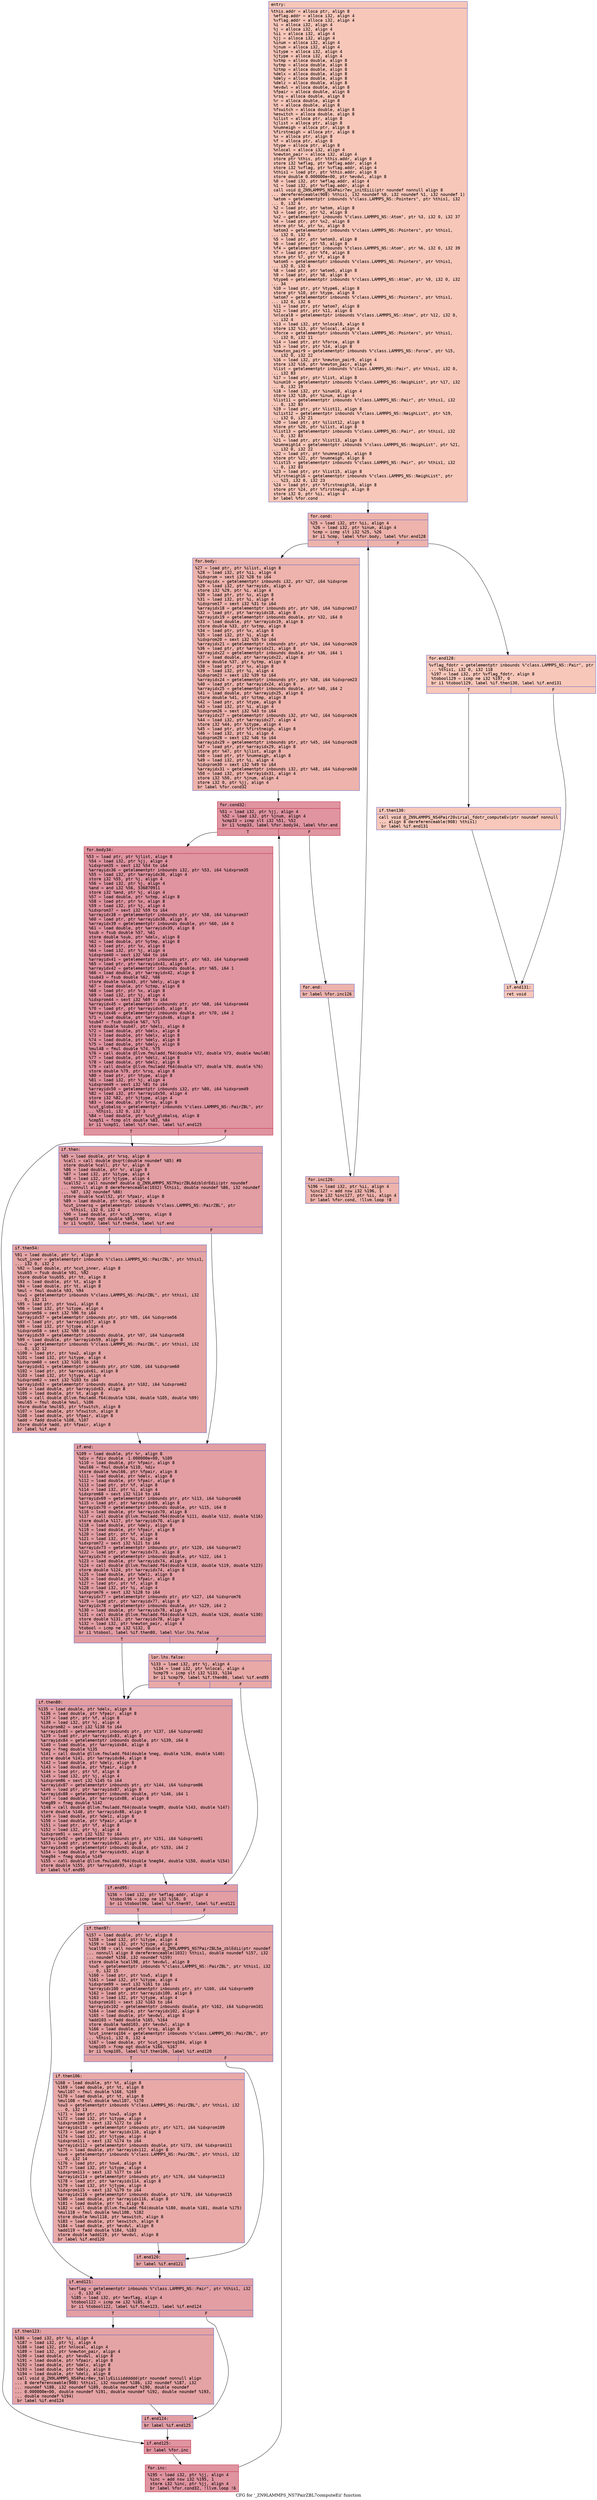 digraph "CFG for '_ZN9LAMMPS_NS7PairZBL7computeEii' function" {
	label="CFG for '_ZN9LAMMPS_NS7PairZBL7computeEii' function";

	Node0x55e9958225e0 [shape=record,color="#3d50c3ff", style=filled, fillcolor="#ec7f6370" fontname="Courier",label="{entry:\l|  %this.addr = alloca ptr, align 8\l  %eflag.addr = alloca i32, align 4\l  %vflag.addr = alloca i32, align 4\l  %i = alloca i32, align 4\l  %j = alloca i32, align 4\l  %ii = alloca i32, align 4\l  %jj = alloca i32, align 4\l  %inum = alloca i32, align 4\l  %jnum = alloca i32, align 4\l  %itype = alloca i32, align 4\l  %jtype = alloca i32, align 4\l  %xtmp = alloca double, align 8\l  %ytmp = alloca double, align 8\l  %ztmp = alloca double, align 8\l  %delx = alloca double, align 8\l  %dely = alloca double, align 8\l  %delz = alloca double, align 8\l  %evdwl = alloca double, align 8\l  %fpair = alloca double, align 8\l  %rsq = alloca double, align 8\l  %r = alloca double, align 8\l  %t = alloca double, align 8\l  %fswitch = alloca double, align 8\l  %eswitch = alloca double, align 8\l  %ilist = alloca ptr, align 8\l  %jlist = alloca ptr, align 8\l  %numneigh = alloca ptr, align 8\l  %firstneigh = alloca ptr, align 8\l  %x = alloca ptr, align 8\l  %f = alloca ptr, align 8\l  %type = alloca ptr, align 8\l  %nlocal = alloca i32, align 4\l  %newton_pair = alloca i32, align 4\l  store ptr %this, ptr %this.addr, align 8\l  store i32 %eflag, ptr %eflag.addr, align 4\l  store i32 %vflag, ptr %vflag.addr, align 4\l  %this1 = load ptr, ptr %this.addr, align 8\l  store double 0.000000e+00, ptr %evdwl, align 8\l  %0 = load i32, ptr %eflag.addr, align 4\l  %1 = load i32, ptr %vflag.addr, align 4\l  call void @_ZN9LAMMPS_NS4Pair7ev_initEiii(ptr noundef nonnull align 8\l... dereferenceable(908) %this1, i32 noundef %0, i32 noundef %1, i32 noundef 1)\l  %atom = getelementptr inbounds %\"class.LAMMPS_NS::Pointers\", ptr %this1, i32\l... 0, i32 6\l  %2 = load ptr, ptr %atom, align 8\l  %3 = load ptr, ptr %2, align 8\l  %x2 = getelementptr inbounds %\"class.LAMMPS_NS::Atom\", ptr %3, i32 0, i32 37\l  %4 = load ptr, ptr %x2, align 8\l  store ptr %4, ptr %x, align 8\l  %atom3 = getelementptr inbounds %\"class.LAMMPS_NS::Pointers\", ptr %this1,\l... i32 0, i32 6\l  %5 = load ptr, ptr %atom3, align 8\l  %6 = load ptr, ptr %5, align 8\l  %f4 = getelementptr inbounds %\"class.LAMMPS_NS::Atom\", ptr %6, i32 0, i32 39\l  %7 = load ptr, ptr %f4, align 8\l  store ptr %7, ptr %f, align 8\l  %atom5 = getelementptr inbounds %\"class.LAMMPS_NS::Pointers\", ptr %this1,\l... i32 0, i32 6\l  %8 = load ptr, ptr %atom5, align 8\l  %9 = load ptr, ptr %8, align 8\l  %type6 = getelementptr inbounds %\"class.LAMMPS_NS::Atom\", ptr %9, i32 0, i32\l... 34\l  %10 = load ptr, ptr %type6, align 8\l  store ptr %10, ptr %type, align 8\l  %atom7 = getelementptr inbounds %\"class.LAMMPS_NS::Pointers\", ptr %this1,\l... i32 0, i32 6\l  %11 = load ptr, ptr %atom7, align 8\l  %12 = load ptr, ptr %11, align 8\l  %nlocal8 = getelementptr inbounds %\"class.LAMMPS_NS::Atom\", ptr %12, i32 0,\l... i32 4\l  %13 = load i32, ptr %nlocal8, align 8\l  store i32 %13, ptr %nlocal, align 4\l  %force = getelementptr inbounds %\"class.LAMMPS_NS::Pointers\", ptr %this1,\l... i32 0, i32 11\l  %14 = load ptr, ptr %force, align 8\l  %15 = load ptr, ptr %14, align 8\l  %newton_pair9 = getelementptr inbounds %\"class.LAMMPS_NS::Force\", ptr %15,\l... i32 0, i32 22\l  %16 = load i32, ptr %newton_pair9, align 4\l  store i32 %16, ptr %newton_pair, align 4\l  %list = getelementptr inbounds %\"class.LAMMPS_NS::Pair\", ptr %this1, i32 0,\l... i32 83\l  %17 = load ptr, ptr %list, align 8\l  %inum10 = getelementptr inbounds %\"class.LAMMPS_NS::NeighList\", ptr %17, i32\l... 0, i32 19\l  %18 = load i32, ptr %inum10, align 4\l  store i32 %18, ptr %inum, align 4\l  %list11 = getelementptr inbounds %\"class.LAMMPS_NS::Pair\", ptr %this1, i32\l... 0, i32 83\l  %19 = load ptr, ptr %list11, align 8\l  %ilist12 = getelementptr inbounds %\"class.LAMMPS_NS::NeighList\", ptr %19,\l... i32 0, i32 21\l  %20 = load ptr, ptr %ilist12, align 8\l  store ptr %20, ptr %ilist, align 8\l  %list13 = getelementptr inbounds %\"class.LAMMPS_NS::Pair\", ptr %this1, i32\l... 0, i32 83\l  %21 = load ptr, ptr %list13, align 8\l  %numneigh14 = getelementptr inbounds %\"class.LAMMPS_NS::NeighList\", ptr %21,\l... i32 0, i32 22\l  %22 = load ptr, ptr %numneigh14, align 8\l  store ptr %22, ptr %numneigh, align 8\l  %list15 = getelementptr inbounds %\"class.LAMMPS_NS::Pair\", ptr %this1, i32\l... 0, i32 83\l  %23 = load ptr, ptr %list15, align 8\l  %firstneigh16 = getelementptr inbounds %\"class.LAMMPS_NS::NeighList\", ptr\l... %23, i32 0, i32 23\l  %24 = load ptr, ptr %firstneigh16, align 8\l  store ptr %24, ptr %firstneigh, align 8\l  store i32 0, ptr %ii, align 4\l  br label %for.cond\l}"];
	Node0x55e9958225e0 -> Node0x55e99581e4f0[tooltip="entry -> for.cond\nProbability 100.00%" ];
	Node0x55e99581e4f0 [shape=record,color="#3d50c3ff", style=filled, fillcolor="#d6524470" fontname="Courier",label="{for.cond:\l|  %25 = load i32, ptr %ii, align 4\l  %26 = load i32, ptr %inum, align 4\l  %cmp = icmp slt i32 %25, %26\l  br i1 %cmp, label %for.body, label %for.end128\l|{<s0>T|<s1>F}}"];
	Node0x55e99581e4f0:s0 -> Node0x55e99581e790[tooltip="for.cond -> for.body\nProbability 96.88%" ];
	Node0x55e99581e4f0:s1 -> Node0x55e99581e810[tooltip="for.cond -> for.end128\nProbability 3.12%" ];
	Node0x55e99581e790 [shape=record,color="#3d50c3ff", style=filled, fillcolor="#d6524470" fontname="Courier",label="{for.body:\l|  %27 = load ptr, ptr %ilist, align 8\l  %28 = load i32, ptr %ii, align 4\l  %idxprom = sext i32 %28 to i64\l  %arrayidx = getelementptr inbounds i32, ptr %27, i64 %idxprom\l  %29 = load i32, ptr %arrayidx, align 4\l  store i32 %29, ptr %i, align 4\l  %30 = load ptr, ptr %x, align 8\l  %31 = load i32, ptr %i, align 4\l  %idxprom17 = sext i32 %31 to i64\l  %arrayidx18 = getelementptr inbounds ptr, ptr %30, i64 %idxprom17\l  %32 = load ptr, ptr %arrayidx18, align 8\l  %arrayidx19 = getelementptr inbounds double, ptr %32, i64 0\l  %33 = load double, ptr %arrayidx19, align 8\l  store double %33, ptr %xtmp, align 8\l  %34 = load ptr, ptr %x, align 8\l  %35 = load i32, ptr %i, align 4\l  %idxprom20 = sext i32 %35 to i64\l  %arrayidx21 = getelementptr inbounds ptr, ptr %34, i64 %idxprom20\l  %36 = load ptr, ptr %arrayidx21, align 8\l  %arrayidx22 = getelementptr inbounds double, ptr %36, i64 1\l  %37 = load double, ptr %arrayidx22, align 8\l  store double %37, ptr %ytmp, align 8\l  %38 = load ptr, ptr %x, align 8\l  %39 = load i32, ptr %i, align 4\l  %idxprom23 = sext i32 %39 to i64\l  %arrayidx24 = getelementptr inbounds ptr, ptr %38, i64 %idxprom23\l  %40 = load ptr, ptr %arrayidx24, align 8\l  %arrayidx25 = getelementptr inbounds double, ptr %40, i64 2\l  %41 = load double, ptr %arrayidx25, align 8\l  store double %41, ptr %ztmp, align 8\l  %42 = load ptr, ptr %type, align 8\l  %43 = load i32, ptr %i, align 4\l  %idxprom26 = sext i32 %43 to i64\l  %arrayidx27 = getelementptr inbounds i32, ptr %42, i64 %idxprom26\l  %44 = load i32, ptr %arrayidx27, align 4\l  store i32 %44, ptr %itype, align 4\l  %45 = load ptr, ptr %firstneigh, align 8\l  %46 = load i32, ptr %i, align 4\l  %idxprom28 = sext i32 %46 to i64\l  %arrayidx29 = getelementptr inbounds ptr, ptr %45, i64 %idxprom28\l  %47 = load ptr, ptr %arrayidx29, align 8\l  store ptr %47, ptr %jlist, align 8\l  %48 = load ptr, ptr %numneigh, align 8\l  %49 = load i32, ptr %i, align 4\l  %idxprom30 = sext i32 %49 to i64\l  %arrayidx31 = getelementptr inbounds i32, ptr %48, i64 %idxprom30\l  %50 = load i32, ptr %arrayidx31, align 4\l  store i32 %50, ptr %jnum, align 4\l  store i32 0, ptr %jj, align 4\l  br label %for.cond32\l}"];
	Node0x55e99581e790 -> Node0x55e99582b200[tooltip="for.body -> for.cond32\nProbability 100.00%" ];
	Node0x55e99582b200 [shape=record,color="#b70d28ff", style=filled, fillcolor="#b70d2870" fontname="Courier",label="{for.cond32:\l|  %51 = load i32, ptr %jj, align 4\l  %52 = load i32, ptr %jnum, align 4\l  %cmp33 = icmp slt i32 %51, %52\l  br i1 %cmp33, label %for.body34, label %for.end\l|{<s0>T|<s1>F}}"];
	Node0x55e99582b200:s0 -> Node0x55e99582b4a0[tooltip="for.cond32 -> for.body34\nProbability 96.88%" ];
	Node0x55e99582b200:s1 -> Node0x55e99582b520[tooltip="for.cond32 -> for.end\nProbability 3.12%" ];
	Node0x55e99582b4a0 [shape=record,color="#b70d28ff", style=filled, fillcolor="#b70d2870" fontname="Courier",label="{for.body34:\l|  %53 = load ptr, ptr %jlist, align 8\l  %54 = load i32, ptr %jj, align 4\l  %idxprom35 = sext i32 %54 to i64\l  %arrayidx36 = getelementptr inbounds i32, ptr %53, i64 %idxprom35\l  %55 = load i32, ptr %arrayidx36, align 4\l  store i32 %55, ptr %j, align 4\l  %56 = load i32, ptr %j, align 4\l  %and = and i32 %56, 536870911\l  store i32 %and, ptr %j, align 4\l  %57 = load double, ptr %xtmp, align 8\l  %58 = load ptr, ptr %x, align 8\l  %59 = load i32, ptr %j, align 4\l  %idxprom37 = sext i32 %59 to i64\l  %arrayidx38 = getelementptr inbounds ptr, ptr %58, i64 %idxprom37\l  %60 = load ptr, ptr %arrayidx38, align 8\l  %arrayidx39 = getelementptr inbounds double, ptr %60, i64 0\l  %61 = load double, ptr %arrayidx39, align 8\l  %sub = fsub double %57, %61\l  store double %sub, ptr %delx, align 8\l  %62 = load double, ptr %ytmp, align 8\l  %63 = load ptr, ptr %x, align 8\l  %64 = load i32, ptr %j, align 4\l  %idxprom40 = sext i32 %64 to i64\l  %arrayidx41 = getelementptr inbounds ptr, ptr %63, i64 %idxprom40\l  %65 = load ptr, ptr %arrayidx41, align 8\l  %arrayidx42 = getelementptr inbounds double, ptr %65, i64 1\l  %66 = load double, ptr %arrayidx42, align 8\l  %sub43 = fsub double %62, %66\l  store double %sub43, ptr %dely, align 8\l  %67 = load double, ptr %ztmp, align 8\l  %68 = load ptr, ptr %x, align 8\l  %69 = load i32, ptr %j, align 4\l  %idxprom44 = sext i32 %69 to i64\l  %arrayidx45 = getelementptr inbounds ptr, ptr %68, i64 %idxprom44\l  %70 = load ptr, ptr %arrayidx45, align 8\l  %arrayidx46 = getelementptr inbounds double, ptr %70, i64 2\l  %71 = load double, ptr %arrayidx46, align 8\l  %sub47 = fsub double %67, %71\l  store double %sub47, ptr %delz, align 8\l  %72 = load double, ptr %delx, align 8\l  %73 = load double, ptr %delx, align 8\l  %74 = load double, ptr %dely, align 8\l  %75 = load double, ptr %dely, align 8\l  %mul48 = fmul double %74, %75\l  %76 = call double @llvm.fmuladd.f64(double %72, double %73, double %mul48)\l  %77 = load double, ptr %delz, align 8\l  %78 = load double, ptr %delz, align 8\l  %79 = call double @llvm.fmuladd.f64(double %77, double %78, double %76)\l  store double %79, ptr %rsq, align 8\l  %80 = load ptr, ptr %type, align 8\l  %81 = load i32, ptr %j, align 4\l  %idxprom49 = sext i32 %81 to i64\l  %arrayidx50 = getelementptr inbounds i32, ptr %80, i64 %idxprom49\l  %82 = load i32, ptr %arrayidx50, align 4\l  store i32 %82, ptr %jtype, align 4\l  %83 = load double, ptr %rsq, align 8\l  %cut_globalsq = getelementptr inbounds %\"class.LAMMPS_NS::PairZBL\", ptr\l... %this1, i32 0, i32 3\l  %84 = load double, ptr %cut_globalsq, align 8\l  %cmp51 = fcmp olt double %83, %84\l  br i1 %cmp51, label %if.then, label %if.end125\l|{<s0>T|<s1>F}}"];
	Node0x55e99582b4a0:s0 -> Node0x55e99582e020[tooltip="for.body34 -> if.then\nProbability 50.00%" ];
	Node0x55e99582b4a0:s1 -> Node0x55e99582e070[tooltip="for.body34 -> if.end125\nProbability 50.00%" ];
	Node0x55e99582e020 [shape=record,color="#3d50c3ff", style=filled, fillcolor="#be242e70" fontname="Courier",label="{if.then:\l|  %85 = load double, ptr %rsq, align 8\l  %call = call double @sqrt(double noundef %85) #8\l  store double %call, ptr %r, align 8\l  %86 = load double, ptr %r, align 8\l  %87 = load i32, ptr %itype, align 4\l  %88 = load i32, ptr %jtype, align 4\l  %call52 = call noundef double @_ZN9LAMMPS_NS7PairZBL6dzbldrEdii(ptr noundef\l... nonnull align 8 dereferenceable(1032) %this1, double noundef %86, i32 noundef\l... %87, i32 noundef %88)\l  store double %call52, ptr %fpair, align 8\l  %89 = load double, ptr %rsq, align 8\l  %cut_innersq = getelementptr inbounds %\"class.LAMMPS_NS::PairZBL\", ptr\l... %this1, i32 0, i32 4\l  %90 = load double, ptr %cut_innersq, align 8\l  %cmp53 = fcmp ogt double %89, %90\l  br i1 %cmp53, label %if.then54, label %if.end\l|{<s0>T|<s1>F}}"];
	Node0x55e99582e020:s0 -> Node0x55e99582ebb0[tooltip="if.then -> if.then54\nProbability 50.00%" ];
	Node0x55e99582e020:s1 -> Node0x55e99582ec90[tooltip="if.then -> if.end\nProbability 50.00%" ];
	Node0x55e99582ebb0 [shape=record,color="#3d50c3ff", style=filled, fillcolor="#c5333470" fontname="Courier",label="{if.then54:\l|  %91 = load double, ptr %r, align 8\l  %cut_inner = getelementptr inbounds %\"class.LAMMPS_NS::PairZBL\", ptr %this1,\l... i32 0, i32 2\l  %92 = load double, ptr %cut_inner, align 8\l  %sub55 = fsub double %91, %92\l  store double %sub55, ptr %t, align 8\l  %93 = load double, ptr %t, align 8\l  %94 = load double, ptr %t, align 8\l  %mul = fmul double %93, %94\l  %sw1 = getelementptr inbounds %\"class.LAMMPS_NS::PairZBL\", ptr %this1, i32\l... 0, i32 11\l  %95 = load ptr, ptr %sw1, align 8\l  %96 = load i32, ptr %itype, align 4\l  %idxprom56 = sext i32 %96 to i64\l  %arrayidx57 = getelementptr inbounds ptr, ptr %95, i64 %idxprom56\l  %97 = load ptr, ptr %arrayidx57, align 8\l  %98 = load i32, ptr %jtype, align 4\l  %idxprom58 = sext i32 %98 to i64\l  %arrayidx59 = getelementptr inbounds double, ptr %97, i64 %idxprom58\l  %99 = load double, ptr %arrayidx59, align 8\l  %sw2 = getelementptr inbounds %\"class.LAMMPS_NS::PairZBL\", ptr %this1, i32\l... 0, i32 12\l  %100 = load ptr, ptr %sw2, align 8\l  %101 = load i32, ptr %itype, align 4\l  %idxprom60 = sext i32 %101 to i64\l  %arrayidx61 = getelementptr inbounds ptr, ptr %100, i64 %idxprom60\l  %102 = load ptr, ptr %arrayidx61, align 8\l  %103 = load i32, ptr %jtype, align 4\l  %idxprom62 = sext i32 %103 to i64\l  %arrayidx63 = getelementptr inbounds double, ptr %102, i64 %idxprom62\l  %104 = load double, ptr %arrayidx63, align 8\l  %105 = load double, ptr %t, align 8\l  %106 = call double @llvm.fmuladd.f64(double %104, double %105, double %99)\l  %mul65 = fmul double %mul, %106\l  store double %mul65, ptr %fswitch, align 8\l  %107 = load double, ptr %fswitch, align 8\l  %108 = load double, ptr %fpair, align 8\l  %add = fadd double %108, %107\l  store double %add, ptr %fpair, align 8\l  br label %if.end\l}"];
	Node0x55e99582ebb0 -> Node0x55e99582ec90[tooltip="if.then54 -> if.end\nProbability 100.00%" ];
	Node0x55e99582ec90 [shape=record,color="#3d50c3ff", style=filled, fillcolor="#be242e70" fontname="Courier",label="{if.end:\l|  %109 = load double, ptr %r, align 8\l  %div = fdiv double -1.000000e+00, %109\l  %110 = load double, ptr %fpair, align 8\l  %mul66 = fmul double %110, %div\l  store double %mul66, ptr %fpair, align 8\l  %111 = load double, ptr %delx, align 8\l  %112 = load double, ptr %fpair, align 8\l  %113 = load ptr, ptr %f, align 8\l  %114 = load i32, ptr %i, align 4\l  %idxprom68 = sext i32 %114 to i64\l  %arrayidx69 = getelementptr inbounds ptr, ptr %113, i64 %idxprom68\l  %115 = load ptr, ptr %arrayidx69, align 8\l  %arrayidx70 = getelementptr inbounds double, ptr %115, i64 0\l  %116 = load double, ptr %arrayidx70, align 8\l  %117 = call double @llvm.fmuladd.f64(double %111, double %112, double %116)\l  store double %117, ptr %arrayidx70, align 8\l  %118 = load double, ptr %dely, align 8\l  %119 = load double, ptr %fpair, align 8\l  %120 = load ptr, ptr %f, align 8\l  %121 = load i32, ptr %i, align 4\l  %idxprom72 = sext i32 %121 to i64\l  %arrayidx73 = getelementptr inbounds ptr, ptr %120, i64 %idxprom72\l  %122 = load ptr, ptr %arrayidx73, align 8\l  %arrayidx74 = getelementptr inbounds double, ptr %122, i64 1\l  %123 = load double, ptr %arrayidx74, align 8\l  %124 = call double @llvm.fmuladd.f64(double %118, double %119, double %123)\l  store double %124, ptr %arrayidx74, align 8\l  %125 = load double, ptr %delz, align 8\l  %126 = load double, ptr %fpair, align 8\l  %127 = load ptr, ptr %f, align 8\l  %128 = load i32, ptr %i, align 4\l  %idxprom76 = sext i32 %128 to i64\l  %arrayidx77 = getelementptr inbounds ptr, ptr %127, i64 %idxprom76\l  %129 = load ptr, ptr %arrayidx77, align 8\l  %arrayidx78 = getelementptr inbounds double, ptr %129, i64 2\l  %130 = load double, ptr %arrayidx78, align 8\l  %131 = call double @llvm.fmuladd.f64(double %125, double %126, double %130)\l  store double %131, ptr %arrayidx78, align 8\l  %132 = load i32, ptr %newton_pair, align 4\l  %tobool = icmp ne i32 %132, 0\l  br i1 %tobool, label %if.then80, label %lor.lhs.false\l|{<s0>T|<s1>F}}"];
	Node0x55e99582ec90:s0 -> Node0x55e9958323f0[tooltip="if.end -> if.then80\nProbability 62.50%" ];
	Node0x55e99582ec90:s1 -> Node0x55e995832440[tooltip="if.end -> lor.lhs.false\nProbability 37.50%" ];
	Node0x55e995832440 [shape=record,color="#3d50c3ff", style=filled, fillcolor="#ca3b3770" fontname="Courier",label="{lor.lhs.false:\l|  %133 = load i32, ptr %j, align 4\l  %134 = load i32, ptr %nlocal, align 4\l  %cmp79 = icmp slt i32 %133, %134\l  br i1 %cmp79, label %if.then80, label %if.end95\l|{<s0>T|<s1>F}}"];
	Node0x55e995832440:s0 -> Node0x55e9958323f0[tooltip="lor.lhs.false -> if.then80\nProbability 50.00%" ];
	Node0x55e995832440:s1 -> Node0x55e9958326d0[tooltip="lor.lhs.false -> if.end95\nProbability 50.00%" ];
	Node0x55e9958323f0 [shape=record,color="#3d50c3ff", style=filled, fillcolor="#be242e70" fontname="Courier",label="{if.then80:\l|  %135 = load double, ptr %delx, align 8\l  %136 = load double, ptr %fpair, align 8\l  %137 = load ptr, ptr %f, align 8\l  %138 = load i32, ptr %j, align 4\l  %idxprom82 = sext i32 %138 to i64\l  %arrayidx83 = getelementptr inbounds ptr, ptr %137, i64 %idxprom82\l  %139 = load ptr, ptr %arrayidx83, align 8\l  %arrayidx84 = getelementptr inbounds double, ptr %139, i64 0\l  %140 = load double, ptr %arrayidx84, align 8\l  %neg = fneg double %135\l  %141 = call double @llvm.fmuladd.f64(double %neg, double %136, double %140)\l  store double %141, ptr %arrayidx84, align 8\l  %142 = load double, ptr %dely, align 8\l  %143 = load double, ptr %fpair, align 8\l  %144 = load ptr, ptr %f, align 8\l  %145 = load i32, ptr %j, align 4\l  %idxprom86 = sext i32 %145 to i64\l  %arrayidx87 = getelementptr inbounds ptr, ptr %144, i64 %idxprom86\l  %146 = load ptr, ptr %arrayidx87, align 8\l  %arrayidx88 = getelementptr inbounds double, ptr %146, i64 1\l  %147 = load double, ptr %arrayidx88, align 8\l  %neg89 = fneg double %142\l  %148 = call double @llvm.fmuladd.f64(double %neg89, double %143, double %147)\l  store double %148, ptr %arrayidx88, align 8\l  %149 = load double, ptr %delz, align 8\l  %150 = load double, ptr %fpair, align 8\l  %151 = load ptr, ptr %f, align 8\l  %152 = load i32, ptr %j, align 4\l  %idxprom91 = sext i32 %152 to i64\l  %arrayidx92 = getelementptr inbounds ptr, ptr %151, i64 %idxprom91\l  %153 = load ptr, ptr %arrayidx92, align 8\l  %arrayidx93 = getelementptr inbounds double, ptr %153, i64 2\l  %154 = load double, ptr %arrayidx93, align 8\l  %neg94 = fneg double %149\l  %155 = call double @llvm.fmuladd.f64(double %neg94, double %150, double %154)\l  store double %155, ptr %arrayidx93, align 8\l  br label %if.end95\l}"];
	Node0x55e9958323f0 -> Node0x55e9958326d0[tooltip="if.then80 -> if.end95\nProbability 100.00%" ];
	Node0x55e9958326d0 [shape=record,color="#3d50c3ff", style=filled, fillcolor="#be242e70" fontname="Courier",label="{if.end95:\l|  %156 = load i32, ptr %eflag.addr, align 4\l  %tobool96 = icmp ne i32 %156, 0\l  br i1 %tobool96, label %if.then97, label %if.end121\l|{<s0>T|<s1>F}}"];
	Node0x55e9958326d0:s0 -> Node0x55e995834020[tooltip="if.end95 -> if.then97\nProbability 62.50%" ];
	Node0x55e9958326d0:s1 -> Node0x55e995834070[tooltip="if.end95 -> if.end121\nProbability 37.50%" ];
	Node0x55e995834020 [shape=record,color="#3d50c3ff", style=filled, fillcolor="#c32e3170" fontname="Courier",label="{if.then97:\l|  %157 = load double, ptr %r, align 8\l  %158 = load i32, ptr %itype, align 4\l  %159 = load i32, ptr %jtype, align 4\l  %call98 = call noundef double @_ZN9LAMMPS_NS7PairZBL5e_zblEdii(ptr noundef\l... nonnull align 8 dereferenceable(1032) %this1, double noundef %157, i32\l... noundef %158, i32 noundef %159)\l  store double %call98, ptr %evdwl, align 8\l  %sw5 = getelementptr inbounds %\"class.LAMMPS_NS::PairZBL\", ptr %this1, i32\l... 0, i32 15\l  %160 = load ptr, ptr %sw5, align 8\l  %161 = load i32, ptr %itype, align 4\l  %idxprom99 = sext i32 %161 to i64\l  %arrayidx100 = getelementptr inbounds ptr, ptr %160, i64 %idxprom99\l  %162 = load ptr, ptr %arrayidx100, align 8\l  %163 = load i32, ptr %jtype, align 4\l  %idxprom101 = sext i32 %163 to i64\l  %arrayidx102 = getelementptr inbounds double, ptr %162, i64 %idxprom101\l  %164 = load double, ptr %arrayidx102, align 8\l  %165 = load double, ptr %evdwl, align 8\l  %add103 = fadd double %165, %164\l  store double %add103, ptr %evdwl, align 8\l  %166 = load double, ptr %rsq, align 8\l  %cut_innersq104 = getelementptr inbounds %\"class.LAMMPS_NS::PairZBL\", ptr\l... %this1, i32 0, i32 4\l  %167 = load double, ptr %cut_innersq104, align 8\l  %cmp105 = fcmp ogt double %166, %167\l  br i1 %cmp105, label %if.then106, label %if.end120\l|{<s0>T|<s1>F}}"];
	Node0x55e995834020:s0 -> Node0x55e995835050[tooltip="if.then97 -> if.then106\nProbability 50.00%" ];
	Node0x55e995834020:s1 -> Node0x55e995835130[tooltip="if.then97 -> if.end120\nProbability 50.00%" ];
	Node0x55e995835050 [shape=record,color="#3d50c3ff", style=filled, fillcolor="#ca3b3770" fontname="Courier",label="{if.then106:\l|  %168 = load double, ptr %t, align 8\l  %169 = load double, ptr %t, align 8\l  %mul107 = fmul double %168, %169\l  %170 = load double, ptr %t, align 8\l  %mul108 = fmul double %mul107, %170\l  %sw3 = getelementptr inbounds %\"class.LAMMPS_NS::PairZBL\", ptr %this1, i32\l... 0, i32 13\l  %171 = load ptr, ptr %sw3, align 8\l  %172 = load i32, ptr %itype, align 4\l  %idxprom109 = sext i32 %172 to i64\l  %arrayidx110 = getelementptr inbounds ptr, ptr %171, i64 %idxprom109\l  %173 = load ptr, ptr %arrayidx110, align 8\l  %174 = load i32, ptr %jtype, align 4\l  %idxprom111 = sext i32 %174 to i64\l  %arrayidx112 = getelementptr inbounds double, ptr %173, i64 %idxprom111\l  %175 = load double, ptr %arrayidx112, align 8\l  %sw4 = getelementptr inbounds %\"class.LAMMPS_NS::PairZBL\", ptr %this1, i32\l... 0, i32 14\l  %176 = load ptr, ptr %sw4, align 8\l  %177 = load i32, ptr %itype, align 4\l  %idxprom113 = sext i32 %177 to i64\l  %arrayidx114 = getelementptr inbounds ptr, ptr %176, i64 %idxprom113\l  %178 = load ptr, ptr %arrayidx114, align 8\l  %179 = load i32, ptr %jtype, align 4\l  %idxprom115 = sext i32 %179 to i64\l  %arrayidx116 = getelementptr inbounds double, ptr %178, i64 %idxprom115\l  %180 = load double, ptr %arrayidx116, align 8\l  %181 = load double, ptr %t, align 8\l  %182 = call double @llvm.fmuladd.f64(double %180, double %181, double %175)\l  %mul118 = fmul double %mul108, %182\l  store double %mul118, ptr %eswitch, align 8\l  %183 = load double, ptr %eswitch, align 8\l  %184 = load double, ptr %evdwl, align 8\l  %add119 = fadd double %184, %183\l  store double %add119, ptr %evdwl, align 8\l  br label %if.end120\l}"];
	Node0x55e995835050 -> Node0x55e995835130[tooltip="if.then106 -> if.end120\nProbability 100.00%" ];
	Node0x55e995835130 [shape=record,color="#3d50c3ff", style=filled, fillcolor="#c32e3170" fontname="Courier",label="{if.end120:\l|  br label %if.end121\l}"];
	Node0x55e995835130 -> Node0x55e995834070[tooltip="if.end120 -> if.end121\nProbability 100.00%" ];
	Node0x55e995834070 [shape=record,color="#3d50c3ff", style=filled, fillcolor="#be242e70" fontname="Courier",label="{if.end121:\l|  %evflag = getelementptr inbounds %\"class.LAMMPS_NS::Pair\", ptr %this1, i32\l... 0, i32 42\l  %185 = load i32, ptr %evflag, align 4\l  %tobool122 = icmp ne i32 %185, 0\l  br i1 %tobool122, label %if.then123, label %if.end124\l|{<s0>T|<s1>F}}"];
	Node0x55e995834070:s0 -> Node0x55e995836aa0[tooltip="if.end121 -> if.then123\nProbability 62.50%" ];
	Node0x55e995834070:s1 -> Node0x55e995836b20[tooltip="if.end121 -> if.end124\nProbability 37.50%" ];
	Node0x55e995836aa0 [shape=record,color="#3d50c3ff", style=filled, fillcolor="#c32e3170" fontname="Courier",label="{if.then123:\l|  %186 = load i32, ptr %i, align 4\l  %187 = load i32, ptr %j, align 4\l  %188 = load i32, ptr %nlocal, align 4\l  %189 = load i32, ptr %newton_pair, align 4\l  %190 = load double, ptr %evdwl, align 8\l  %191 = load double, ptr %fpair, align 8\l  %192 = load double, ptr %delx, align 8\l  %193 = load double, ptr %dely, align 8\l  %194 = load double, ptr %delz, align 8\l  call void @_ZN9LAMMPS_NS4Pair8ev_tallyEiiiidddddd(ptr noundef nonnull align\l... 8 dereferenceable(908) %this1, i32 noundef %186, i32 noundef %187, i32\l... noundef %188, i32 noundef %189, double noundef %190, double noundef\l... 0.000000e+00, double noundef %191, double noundef %192, double noundef %193,\l... double noundef %194)\l  br label %if.end124\l}"];
	Node0x55e995836aa0 -> Node0x55e995836b20[tooltip="if.then123 -> if.end124\nProbability 100.00%" ];
	Node0x55e995836b20 [shape=record,color="#3d50c3ff", style=filled, fillcolor="#be242e70" fontname="Courier",label="{if.end124:\l|  br label %if.end125\l}"];
	Node0x55e995836b20 -> Node0x55e99582e070[tooltip="if.end124 -> if.end125\nProbability 100.00%" ];
	Node0x55e99582e070 [shape=record,color="#b70d28ff", style=filled, fillcolor="#b70d2870" fontname="Courier",label="{if.end125:\l|  br label %for.inc\l}"];
	Node0x55e99582e070 -> Node0x55e99582fbc0[tooltip="if.end125 -> for.inc\nProbability 100.00%" ];
	Node0x55e99582fbc0 [shape=record,color="#b70d28ff", style=filled, fillcolor="#b70d2870" fontname="Courier",label="{for.inc:\l|  %195 = load i32, ptr %jj, align 4\l  %inc = add nsw i32 %195, 1\l  store i32 %inc, ptr %jj, align 4\l  br label %for.cond32, !llvm.loop !6\l}"];
	Node0x55e99582fbc0 -> Node0x55e99582b200[tooltip="for.inc -> for.cond32\nProbability 100.00%" ];
	Node0x55e99582b520 [shape=record,color="#3d50c3ff", style=filled, fillcolor="#d6524470" fontname="Courier",label="{for.end:\l|  br label %for.inc126\l}"];
	Node0x55e99582b520 -> Node0x55e99582fed0[tooltip="for.end -> for.inc126\nProbability 100.00%" ];
	Node0x55e99582fed0 [shape=record,color="#3d50c3ff", style=filled, fillcolor="#d6524470" fontname="Courier",label="{for.inc126:\l|  %196 = load i32, ptr %ii, align 4\l  %inc127 = add nsw i32 %196, 1\l  store i32 %inc127, ptr %ii, align 4\l  br label %for.cond, !llvm.loop !8\l}"];
	Node0x55e99582fed0 -> Node0x55e99581e4f0[tooltip="for.inc126 -> for.cond\nProbability 100.00%" ];
	Node0x55e99581e810 [shape=record,color="#3d50c3ff", style=filled, fillcolor="#ec7f6370" fontname="Courier",label="{for.end128:\l|  %vflag_fdotr = getelementptr inbounds %\"class.LAMMPS_NS::Pair\", ptr\l... %this1, i32 0, i32 118\l  %197 = load i32, ptr %vflag_fdotr, align 8\l  %tobool129 = icmp ne i32 %197, 0\l  br i1 %tobool129, label %if.then130, label %if.end131\l|{<s0>T|<s1>F}}"];
	Node0x55e99581e810:s0 -> Node0x55e995839a00[tooltip="for.end128 -> if.then130\nProbability 62.50%" ];
	Node0x55e99581e810:s1 -> Node0x55e995839a80[tooltip="for.end128 -> if.end131\nProbability 37.50%" ];
	Node0x55e995839a00 [shape=record,color="#3d50c3ff", style=filled, fillcolor="#ed836670" fontname="Courier",label="{if.then130:\l|  call void @_ZN9LAMMPS_NS4Pair20virial_fdotr_computeEv(ptr noundef nonnull\l... align 8 dereferenceable(908) %this1)\l  br label %if.end131\l}"];
	Node0x55e995839a00 -> Node0x55e995839a80[tooltip="if.then130 -> if.end131\nProbability 100.00%" ];
	Node0x55e995839a80 [shape=record,color="#3d50c3ff", style=filled, fillcolor="#ec7f6370" fontname="Courier",label="{if.end131:\l|  ret void\l}"];
}
